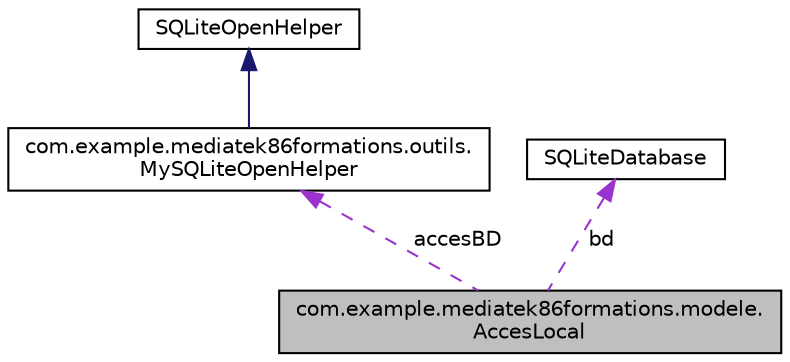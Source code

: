 digraph "com.example.mediatek86formations.modele.AccesLocal"
{
 // LATEX_PDF_SIZE
  edge [fontname="Helvetica",fontsize="10",labelfontname="Helvetica",labelfontsize="10"];
  node [fontname="Helvetica",fontsize="10",shape=record];
  Node1 [label="com.example.mediatek86formations.modele.\lAccesLocal",height=0.2,width=0.4,color="black", fillcolor="grey75", style="filled", fontcolor="black",tooltip=" "];
  Node2 -> Node1 [dir="back",color="darkorchid3",fontsize="10",style="dashed",label=" accesBD" ,fontname="Helvetica"];
  Node2 [label="com.example.mediatek86formations.outils.\lMySQLiteOpenHelper",height=0.2,width=0.4,color="black", fillcolor="white", style="filled",URL="$classcom_1_1example_1_1mediatek86formations_1_1outils_1_1_my_s_q_lite_open_helper.html",tooltip=" "];
  Node3 -> Node2 [dir="back",color="midnightblue",fontsize="10",style="solid",fontname="Helvetica"];
  Node3 [label="SQLiteOpenHelper",height=0.2,width=0.4,color="black", fillcolor="white", style="filled",tooltip=" "];
  Node4 -> Node1 [dir="back",color="darkorchid3",fontsize="10",style="dashed",label=" bd" ,fontname="Helvetica"];
  Node4 [label="SQLiteDatabase",height=0.2,width=0.4,color="black", fillcolor="white", style="filled",tooltip=" "];
}
